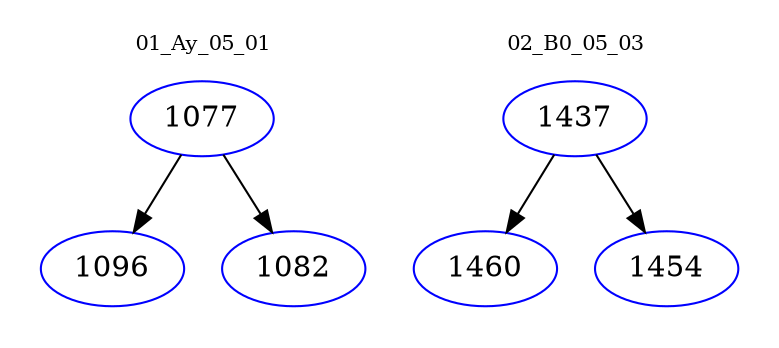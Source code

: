digraph{
subgraph cluster_0 {
color = white
label = "01_Ay_05_01";
fontsize=10;
T0_1077 [label="1077", color="blue"]
T0_1077 -> T0_1096 [color="black"]
T0_1096 [label="1096", color="blue"]
T0_1077 -> T0_1082 [color="black"]
T0_1082 [label="1082", color="blue"]
}
subgraph cluster_1 {
color = white
label = "02_B0_05_03";
fontsize=10;
T1_1437 [label="1437", color="blue"]
T1_1437 -> T1_1460 [color="black"]
T1_1460 [label="1460", color="blue"]
T1_1437 -> T1_1454 [color="black"]
T1_1454 [label="1454", color="blue"]
}
}
